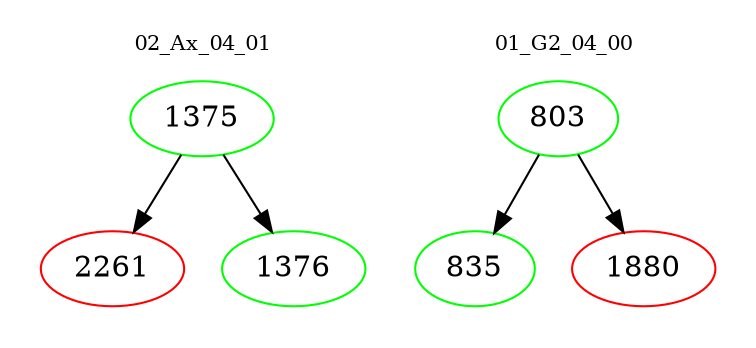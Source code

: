 digraph{
subgraph cluster_0 {
color = white
label = "02_Ax_04_01";
fontsize=10;
T0_1375 [label="1375", color="green"]
T0_1375 -> T0_2261 [color="black"]
T0_2261 [label="2261", color="red"]
T0_1375 -> T0_1376 [color="black"]
T0_1376 [label="1376", color="green"]
}
subgraph cluster_1 {
color = white
label = "01_G2_04_00";
fontsize=10;
T1_803 [label="803", color="green"]
T1_803 -> T1_835 [color="black"]
T1_835 [label="835", color="green"]
T1_803 -> T1_1880 [color="black"]
T1_1880 [label="1880", color="red"]
}
}
